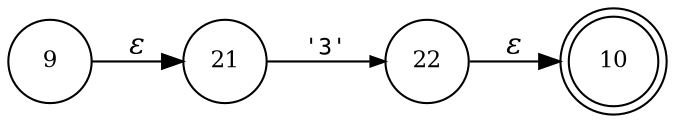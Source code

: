 digraph ATN {
rankdir=LR;
s10[fontsize=11, label="10", shape=doublecircle, fixedsize=true, width=.6];
s21[fontsize=11,label="21", shape=circle, fixedsize=true, width=.55, peripheries=1];
s22[fontsize=11,label="22", shape=circle, fixedsize=true, width=.55, peripheries=1];
s9[fontsize=11,label="9", shape=circle, fixedsize=true, width=.55, peripheries=1];
s9 -> s21 [fontname="Times-Italic", label="&epsilon;"];
s21 -> s22 [fontsize=11, fontname="Courier", arrowsize=.7, label = "'3'", arrowhead = normal];
s22 -> s10 [fontname="Times-Italic", label="&epsilon;"];
}